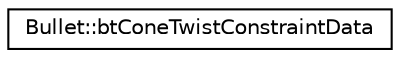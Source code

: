 digraph "Graphical Class Hierarchy"
{
  edge [fontname="Helvetica",fontsize="10",labelfontname="Helvetica",labelfontsize="10"];
  node [fontname="Helvetica",fontsize="10",shape=record];
  rankdir="LR";
  Node1 [label="Bullet::btConeTwistConstraintData",height=0.2,width=0.4,color="black", fillcolor="white", style="filled",URL="$class_bullet_1_1bt_cone_twist_constraint_data.html"];
}
